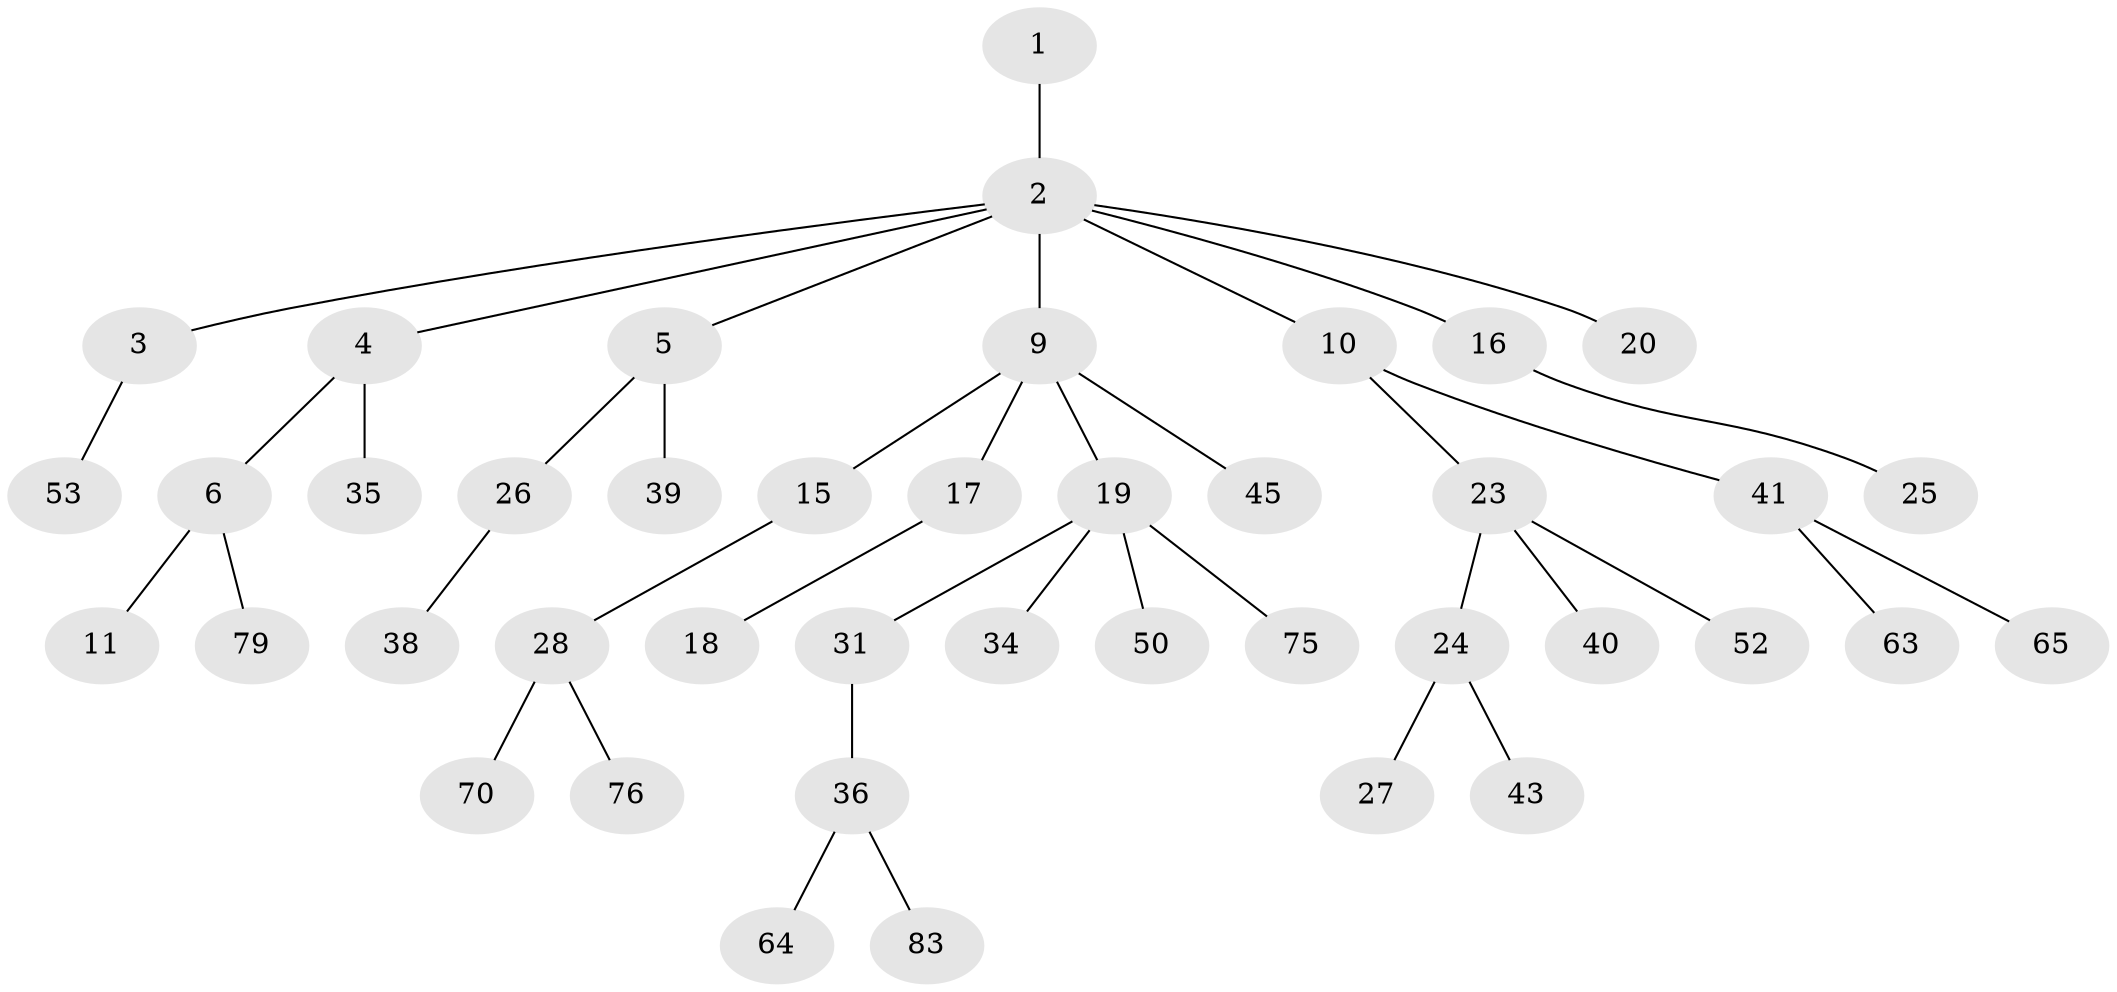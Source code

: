 // original degree distribution, {1: 0.5357142857142857, 8: 0.011904761904761904, 2: 0.20238095238095238, 3: 0.13095238095238096, 4: 0.047619047619047616, 5: 0.07142857142857142}
// Generated by graph-tools (version 1.1) at 2025/19/03/04/25 18:19:16]
// undirected, 42 vertices, 41 edges
graph export_dot {
graph [start="1"]
  node [color=gray90,style=filled];
  1;
  2;
  3 [super="+7"];
  4;
  5 [super="+59"];
  6 [super="+8+30"];
  9 [super="+13"];
  10 [super="+12"];
  11;
  15 [super="+22+32"];
  16;
  17;
  18;
  19 [super="+21"];
  20;
  23 [super="+78+33"];
  24;
  25 [super="+68"];
  26 [super="+37+54"];
  27;
  28 [super="+29+55+42"];
  31;
  34;
  35 [super="+84+61+71+47"];
  36;
  38 [super="+62+49"];
  39 [super="+58"];
  40;
  41 [super="+77+48"];
  43 [super="+81"];
  45;
  50;
  52;
  53;
  63;
  64 [super="+73"];
  65 [super="+74+72"];
  70;
  75;
  76;
  79;
  83;
  1 -- 2;
  2 -- 3;
  2 -- 4;
  2 -- 5;
  2 -- 9;
  2 -- 10;
  2 -- 16;
  2 -- 20;
  3 -- 53;
  4 -- 6;
  4 -- 35;
  5 -- 26;
  5 -- 39;
  6 -- 11;
  6 -- 79;
  9 -- 45;
  9 -- 19;
  9 -- 17;
  9 -- 15;
  10 -- 23;
  10 -- 41;
  15 -- 28;
  16 -- 25;
  17 -- 18;
  19 -- 34;
  19 -- 50;
  19 -- 75;
  19 -- 31;
  23 -- 24;
  23 -- 52;
  23 -- 40;
  24 -- 27;
  24 -- 43;
  26 -- 38;
  28 -- 70;
  28 -- 76;
  31 -- 36;
  36 -- 64;
  36 -- 83;
  41 -- 65;
  41 -- 63;
}
